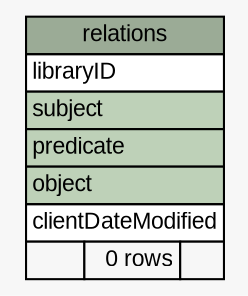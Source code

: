 // dot 2.26.3 on Windows 7 6.1
// SchemaSpy rev Unknown
digraph "relations" {
  graph [
    rankdir="RL"
    bgcolor="#f7f7f7"
    nodesep="0.18"
    ranksep="0.46"
    fontname="Arial"
    fontsize="11"
  ];
  node [
    fontname="Arial"
    fontsize="11"
    shape="plaintext"
  ];
  edge [
    arrowsize="0.8"
  ];
  "relations" [
    label=<
    <TABLE BORDER="0" CELLBORDER="1" CELLSPACING="0" BGCOLOR="#ffffff">
      <TR><TD COLSPAN="3" BGCOLOR="#9bab96" ALIGN="CENTER">relations</TD></TR>
      <TR><TD PORT="libraryID" COLSPAN="3" ALIGN="LEFT">libraryID</TD></TR>
      <TR><TD PORT="subject" COLSPAN="3" BGCOLOR="#bed1b8" ALIGN="LEFT">subject</TD></TR>
      <TR><TD PORT="predicate" COLSPAN="3" BGCOLOR="#bed1b8" ALIGN="LEFT">predicate</TD></TR>
      <TR><TD PORT="object" COLSPAN="3" BGCOLOR="#bed1b8" ALIGN="LEFT">object</TD></TR>
      <TR><TD PORT="clientDateModified" COLSPAN="3" ALIGN="LEFT">clientDateModified</TD></TR>
      <TR><TD ALIGN="LEFT" BGCOLOR="#f7f7f7">  </TD><TD ALIGN="RIGHT" BGCOLOR="#f7f7f7">0 rows</TD><TD ALIGN="RIGHT" BGCOLOR="#f7f7f7">  </TD></TR>
    </TABLE>>
    URL="tables/relations.html"
    tooltip="relations"
  ];
}
